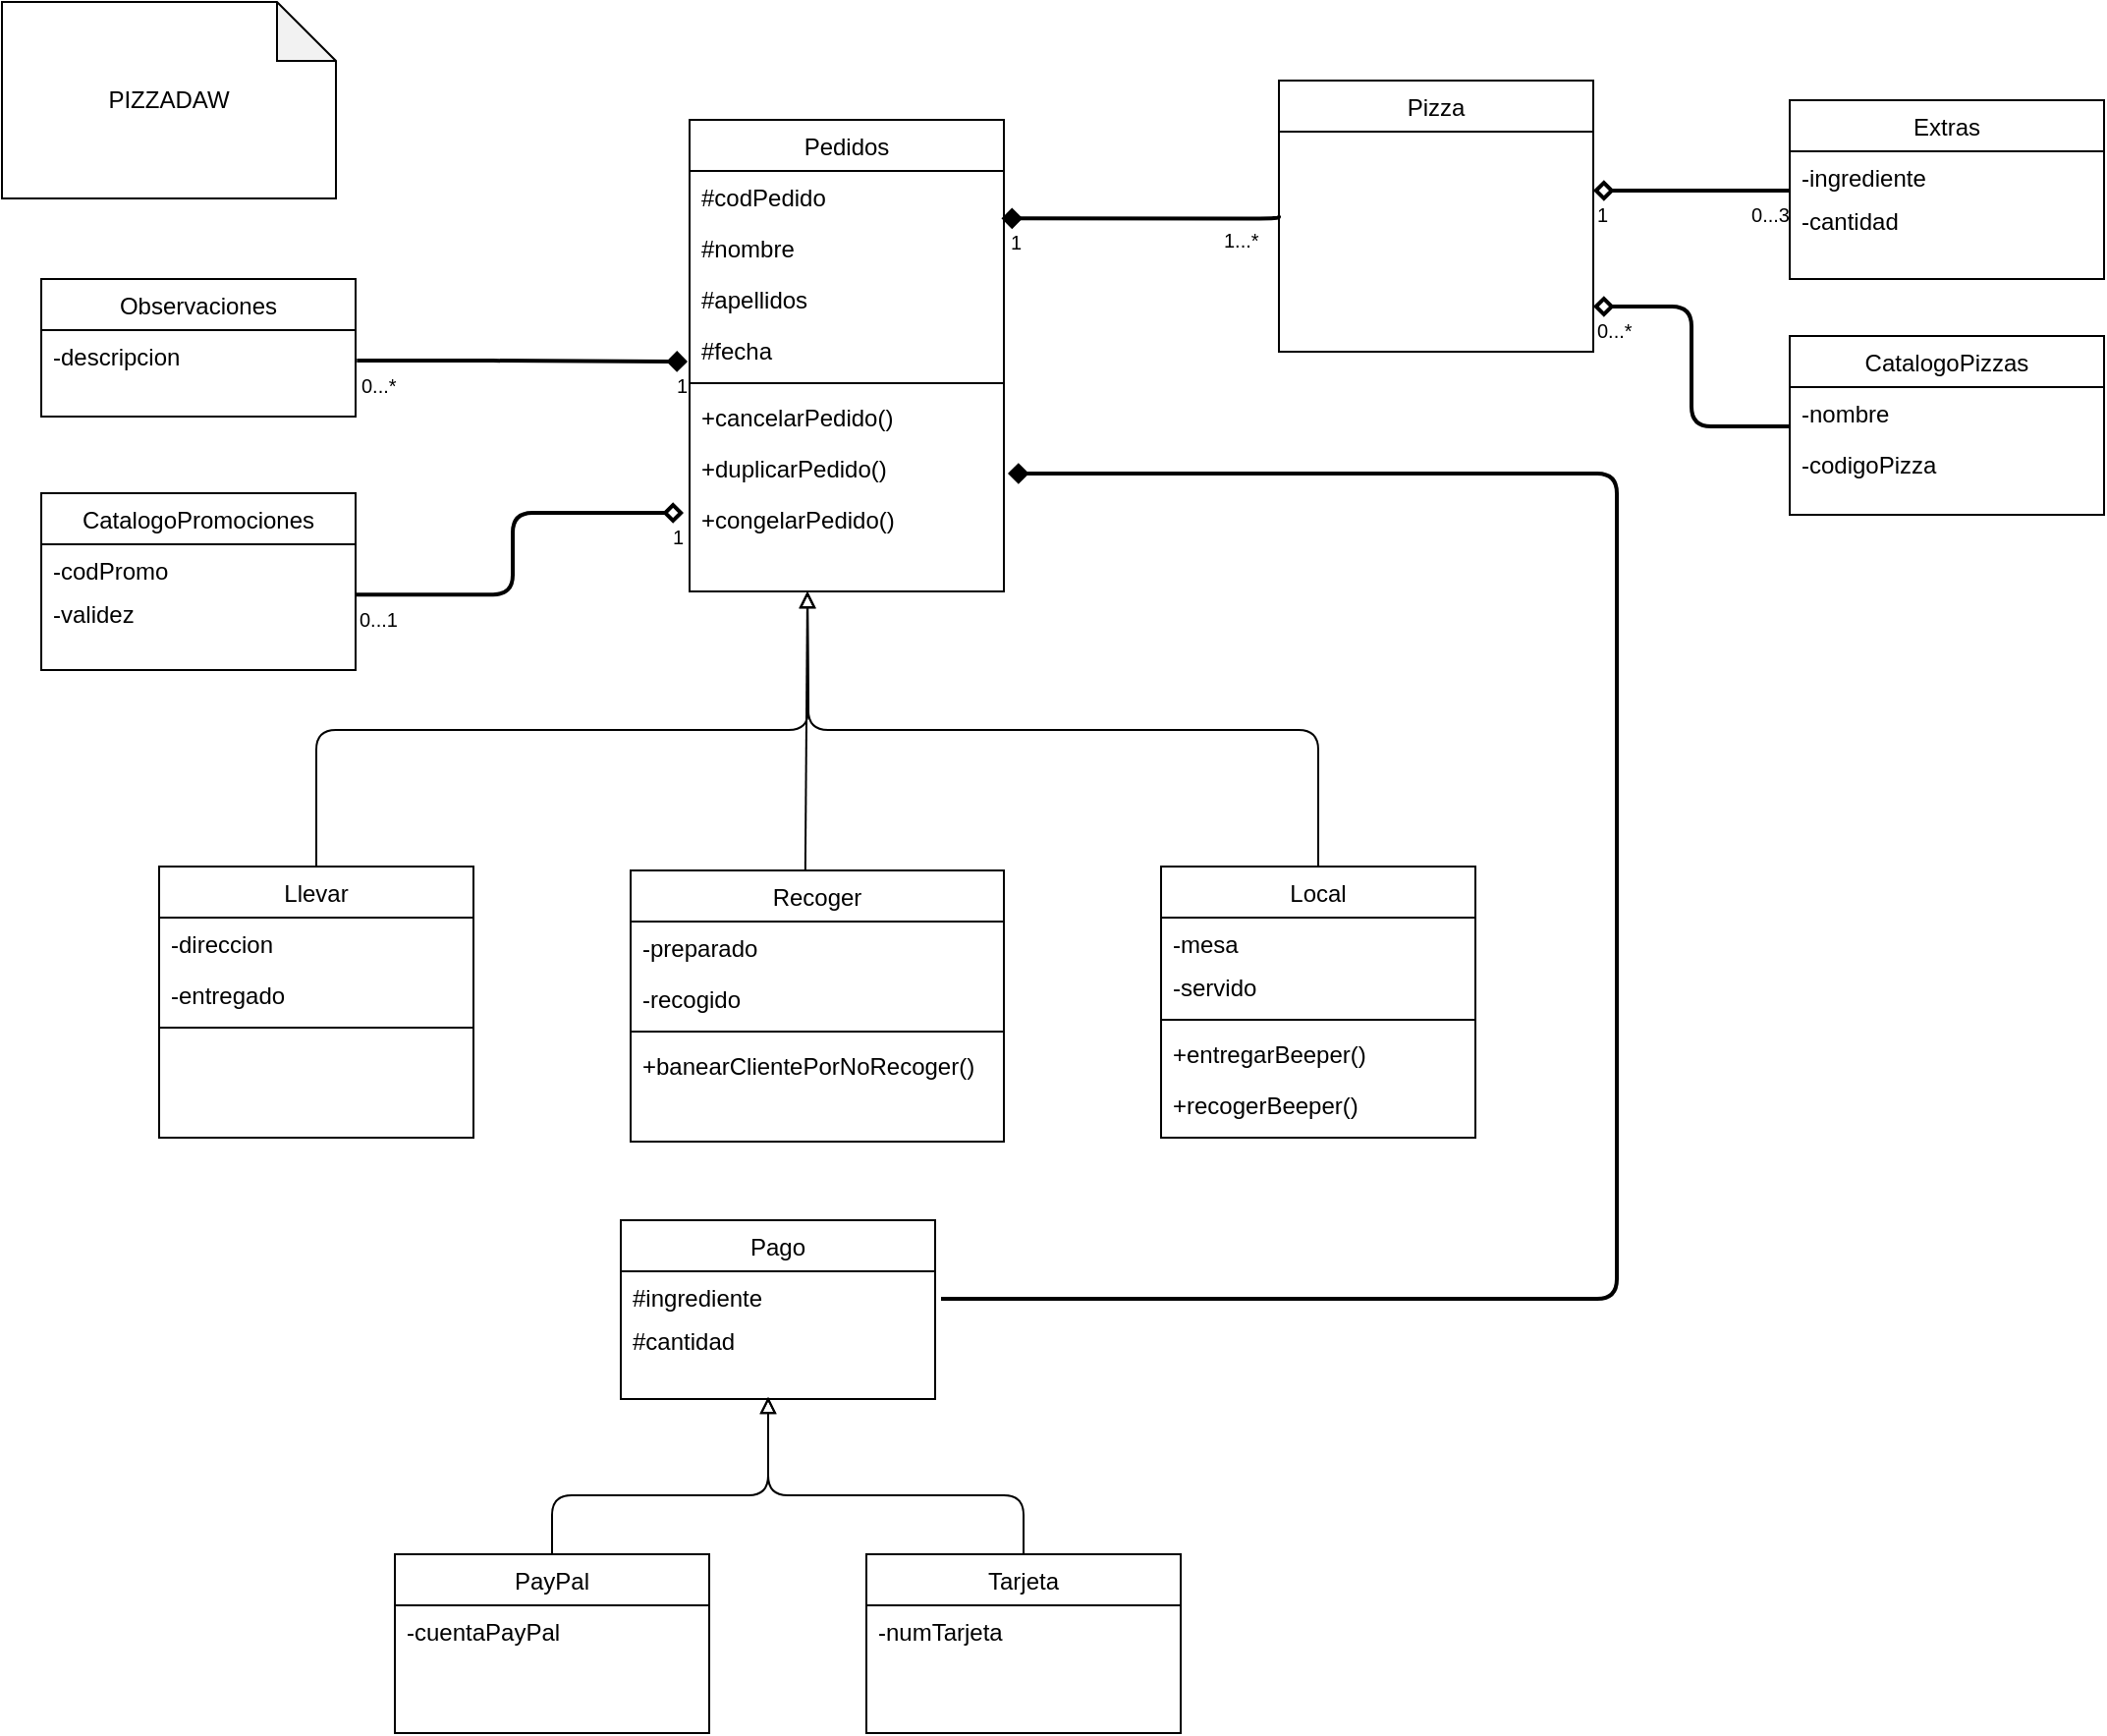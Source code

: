 <mxfile version="14.5.10" type="github">
  <diagram id="C5RBs43oDa-KdzZeNtuy" name="Page-1">
    <mxGraphModel dx="1673" dy="907" grid="1" gridSize="10" guides="1" tooltips="1" connect="1" arrows="1" fold="1" page="1" pageScale="1" pageWidth="1169" pageHeight="827" math="0" shadow="0">
      <root>
        <mxCell id="WIyWlLk6GJQsqaUBKTNV-0" />
        <mxCell id="WIyWlLk6GJQsqaUBKTNV-1" parent="WIyWlLk6GJQsqaUBKTNV-0" />
        <mxCell id="zkfFHV4jXpPFQw0GAbJ--0" value="Pedidos" style="swimlane;fontStyle=0;align=center;verticalAlign=top;childLayout=stackLayout;horizontal=1;startSize=26;horizontalStack=0;resizeParent=1;resizeLast=0;collapsible=1;marginBottom=0;rounded=0;shadow=0;strokeWidth=1;" parent="WIyWlLk6GJQsqaUBKTNV-1" vertex="1">
          <mxGeometry x="390" y="80" width="160" height="240" as="geometry">
            <mxRectangle x="340" y="80" width="160" height="26" as="alternateBounds" />
          </mxGeometry>
        </mxCell>
        <mxCell id="zkfFHV4jXpPFQw0GAbJ--1" value="#codPedido" style="text;align=left;verticalAlign=top;spacingLeft=4;spacingRight=4;overflow=hidden;rotatable=0;points=[[0,0.5],[1,0.5]];portConstraint=eastwest;fontStyle=0" parent="zkfFHV4jXpPFQw0GAbJ--0" vertex="1">
          <mxGeometry y="26" width="160" height="26" as="geometry" />
        </mxCell>
        <mxCell id="zkfFHV4jXpPFQw0GAbJ--2" value="#nombre" style="text;align=left;verticalAlign=top;spacingLeft=4;spacingRight=4;overflow=hidden;rotatable=0;points=[[0,0.5],[1,0.5]];portConstraint=eastwest;rounded=0;shadow=0;html=0;fontStyle=0" parent="zkfFHV4jXpPFQw0GAbJ--0" vertex="1">
          <mxGeometry y="52" width="160" height="26" as="geometry" />
        </mxCell>
        <mxCell id="iE6FMapl29Qg4c_nM3nC-20" value="#apellidos" style="text;align=left;verticalAlign=top;spacingLeft=4;spacingRight=4;overflow=hidden;rotatable=0;points=[[0,0.5],[1,0.5]];portConstraint=eastwest;rounded=0;shadow=0;html=0;fontStyle=0" vertex="1" parent="zkfFHV4jXpPFQw0GAbJ--0">
          <mxGeometry y="78" width="160" height="26" as="geometry" />
        </mxCell>
        <mxCell id="zkfFHV4jXpPFQw0GAbJ--3" value="#fecha" style="text;align=left;verticalAlign=top;spacingLeft=4;spacingRight=4;overflow=hidden;rotatable=0;points=[[0,0.5],[1,0.5]];portConstraint=eastwest;rounded=0;shadow=0;html=0;fontStyle=0" parent="zkfFHV4jXpPFQw0GAbJ--0" vertex="1">
          <mxGeometry y="104" width="160" height="26" as="geometry" />
        </mxCell>
        <mxCell id="zkfFHV4jXpPFQw0GAbJ--4" value="" style="line;html=1;strokeWidth=1;align=left;verticalAlign=middle;spacingTop=-1;spacingLeft=3;spacingRight=3;rotatable=0;labelPosition=right;points=[];portConstraint=eastwest;fontStyle=0" parent="zkfFHV4jXpPFQw0GAbJ--0" vertex="1">
          <mxGeometry y="130" width="160" height="8" as="geometry" />
        </mxCell>
        <mxCell id="iE6FMapl29Qg4c_nM3nC-21" value="+cancelarPedido()" style="text;align=left;verticalAlign=top;spacingLeft=4;spacingRight=4;overflow=hidden;rotatable=0;points=[[0,0.5],[1,0.5]];portConstraint=eastwest;rounded=0;shadow=0;html=0;fontStyle=0" vertex="1" parent="zkfFHV4jXpPFQw0GAbJ--0">
          <mxGeometry y="138" width="160" height="26" as="geometry" />
        </mxCell>
        <mxCell id="iE6FMapl29Qg4c_nM3nC-22" value="+duplicarPedido()" style="text;align=left;verticalAlign=top;spacingLeft=4;spacingRight=4;overflow=hidden;rotatable=0;points=[[0,0.5],[1,0.5]];portConstraint=eastwest;rounded=0;shadow=0;html=0;fontStyle=0" vertex="1" parent="zkfFHV4jXpPFQw0GAbJ--0">
          <mxGeometry y="164" width="160" height="26" as="geometry" />
        </mxCell>
        <mxCell id="iE6FMapl29Qg4c_nM3nC-23" value="+congelarPedido()" style="text;align=left;verticalAlign=top;spacingLeft=4;spacingRight=4;overflow=hidden;rotatable=0;points=[[0,0.5],[1,0.5]];portConstraint=eastwest;rounded=0;shadow=0;html=0;fontStyle=0" vertex="1" parent="zkfFHV4jXpPFQw0GAbJ--0">
          <mxGeometry y="190" width="160" height="26" as="geometry" />
        </mxCell>
        <mxCell id="iE6FMapl29Qg4c_nM3nC-0" value="PIZZADAW" style="shape=note;whiteSpace=wrap;html=1;backgroundOutline=1;darkOpacity=0.05;fontStyle=0" vertex="1" parent="WIyWlLk6GJQsqaUBKTNV-1">
          <mxGeometry x="40" y="20" width="170" height="100" as="geometry" />
        </mxCell>
        <mxCell id="iE6FMapl29Qg4c_nM3nC-1" value="Llevar" style="swimlane;fontStyle=0;align=center;verticalAlign=top;childLayout=stackLayout;horizontal=1;startSize=26;horizontalStack=0;resizeParent=1;resizeLast=0;collapsible=1;marginBottom=0;rounded=0;shadow=0;strokeWidth=1;" vertex="1" parent="WIyWlLk6GJQsqaUBKTNV-1">
          <mxGeometry x="120" y="460" width="160" height="138" as="geometry">
            <mxRectangle x="230" y="140" width="160" height="26" as="alternateBounds" />
          </mxGeometry>
        </mxCell>
        <mxCell id="iE6FMapl29Qg4c_nM3nC-2" value="-direccion" style="text;align=left;verticalAlign=top;spacingLeft=4;spacingRight=4;overflow=hidden;rotatable=0;points=[[0,0.5],[1,0.5]];portConstraint=eastwest;fontStyle=0" vertex="1" parent="iE6FMapl29Qg4c_nM3nC-1">
          <mxGeometry y="26" width="160" height="26" as="geometry" />
        </mxCell>
        <mxCell id="iE6FMapl29Qg4c_nM3nC-3" value="-entregado" style="text;align=left;verticalAlign=top;spacingLeft=4;spacingRight=4;overflow=hidden;rotatable=0;points=[[0,0.5],[1,0.5]];portConstraint=eastwest;rounded=0;shadow=0;html=0;fontStyle=0" vertex="1" parent="iE6FMapl29Qg4c_nM3nC-1">
          <mxGeometry y="52" width="160" height="26" as="geometry" />
        </mxCell>
        <mxCell id="iE6FMapl29Qg4c_nM3nC-5" value="" style="line;html=1;strokeWidth=1;align=left;verticalAlign=middle;spacingTop=-1;spacingLeft=3;spacingRight=3;rotatable=0;labelPosition=right;points=[];portConstraint=eastwest;fontStyle=0" vertex="1" parent="iE6FMapl29Qg4c_nM3nC-1">
          <mxGeometry y="78" width="160" height="8" as="geometry" />
        </mxCell>
        <mxCell id="iE6FMapl29Qg4c_nM3nC-13" value="Local" style="swimlane;fontStyle=0;align=center;verticalAlign=top;childLayout=stackLayout;horizontal=1;startSize=26;horizontalStack=0;resizeParent=1;resizeLast=0;collapsible=1;marginBottom=0;rounded=0;shadow=0;strokeWidth=1;" vertex="1" parent="WIyWlLk6GJQsqaUBKTNV-1">
          <mxGeometry x="630" y="460" width="160" height="138" as="geometry">
            <mxRectangle x="230" y="140" width="160" height="26" as="alternateBounds" />
          </mxGeometry>
        </mxCell>
        <mxCell id="iE6FMapl29Qg4c_nM3nC-14" value="-mesa" style="text;align=left;verticalAlign=top;spacingLeft=4;spacingRight=4;overflow=hidden;rotatable=0;points=[[0,0.5],[1,0.5]];portConstraint=eastwest;fontStyle=0" vertex="1" parent="iE6FMapl29Qg4c_nM3nC-13">
          <mxGeometry y="26" width="160" height="22" as="geometry" />
        </mxCell>
        <mxCell id="iE6FMapl29Qg4c_nM3nC-15" value="-servido" style="text;align=left;verticalAlign=top;spacingLeft=4;spacingRight=4;overflow=hidden;rotatable=0;points=[[0,0.5],[1,0.5]];portConstraint=eastwest;rounded=0;shadow=0;html=0;fontStyle=0" vertex="1" parent="iE6FMapl29Qg4c_nM3nC-13">
          <mxGeometry y="48" width="160" height="26" as="geometry" />
        </mxCell>
        <mxCell id="iE6FMapl29Qg4c_nM3nC-17" value="" style="line;html=1;strokeWidth=1;align=left;verticalAlign=middle;spacingTop=-1;spacingLeft=3;spacingRight=3;rotatable=0;labelPosition=right;points=[];portConstraint=eastwest;fontStyle=0" vertex="1" parent="iE6FMapl29Qg4c_nM3nC-13">
          <mxGeometry y="74" width="160" height="8" as="geometry" />
        </mxCell>
        <mxCell id="iE6FMapl29Qg4c_nM3nC-18" value="+entregarBeeper()" style="text;align=left;verticalAlign=top;spacingLeft=4;spacingRight=4;overflow=hidden;rotatable=0;points=[[0,0.5],[1,0.5]];portConstraint=eastwest;fontStyle=0" vertex="1" parent="iE6FMapl29Qg4c_nM3nC-13">
          <mxGeometry y="82" width="160" height="26" as="geometry" />
        </mxCell>
        <mxCell id="iE6FMapl29Qg4c_nM3nC-59" value="+recogerBeeper()" style="text;align=left;verticalAlign=top;spacingLeft=4;spacingRight=4;overflow=hidden;rotatable=0;points=[[0,0.5],[1,0.5]];portConstraint=eastwest;fontStyle=0" vertex="1" parent="iE6FMapl29Qg4c_nM3nC-13">
          <mxGeometry y="108" width="160" height="26" as="geometry" />
        </mxCell>
        <mxCell id="iE6FMapl29Qg4c_nM3nC-24" value="Pizza" style="swimlane;fontStyle=0;align=center;verticalAlign=top;childLayout=stackLayout;horizontal=1;startSize=26;horizontalStack=0;resizeParent=1;resizeLast=0;collapsible=1;marginBottom=0;rounded=0;shadow=0;strokeWidth=1;" vertex="1" parent="WIyWlLk6GJQsqaUBKTNV-1">
          <mxGeometry x="690" y="60" width="160" height="138" as="geometry">
            <mxRectangle x="230" y="140" width="160" height="26" as="alternateBounds" />
          </mxGeometry>
        </mxCell>
        <mxCell id="iE6FMapl29Qg4c_nM3nC-30" value="Extras" style="swimlane;fontStyle=0;align=center;verticalAlign=top;childLayout=stackLayout;horizontal=1;startSize=26;horizontalStack=0;resizeParent=1;resizeLast=0;collapsible=1;marginBottom=0;rounded=0;shadow=0;strokeWidth=1;" vertex="1" parent="WIyWlLk6GJQsqaUBKTNV-1">
          <mxGeometry x="950" y="70" width="160" height="91" as="geometry">
            <mxRectangle x="230" y="140" width="160" height="26" as="alternateBounds" />
          </mxGeometry>
        </mxCell>
        <mxCell id="iE6FMapl29Qg4c_nM3nC-31" value="-ingrediente" style="text;align=left;verticalAlign=top;spacingLeft=4;spacingRight=4;overflow=hidden;rotatable=0;points=[[0,0.5],[1,0.5]];portConstraint=eastwest;fontStyle=0" vertex="1" parent="iE6FMapl29Qg4c_nM3nC-30">
          <mxGeometry y="26" width="160" height="22" as="geometry" />
        </mxCell>
        <mxCell id="iE6FMapl29Qg4c_nM3nC-101" value="" style="verticalAlign=bottom;html=1;endArrow=none;strokeWidth=2;fillColor=#FFFFFF;startArrow=diamond;startFill=0;" edge="1" parent="iE6FMapl29Qg4c_nM3nC-30">
          <mxGeometry relative="1" as="geometry">
            <mxPoint x="-100" y="46" as="sourcePoint" />
            <mxPoint y="46" as="targetPoint" />
          </mxGeometry>
        </mxCell>
        <mxCell id="iE6FMapl29Qg4c_nM3nC-102" value="1" style="resizable=0;html=1;align=left;verticalAlign=top;labelBackgroundColor=none;fontSize=10" connectable="0" vertex="1" parent="iE6FMapl29Qg4c_nM3nC-101">
          <mxGeometry x="-1" relative="1" as="geometry" />
        </mxCell>
        <mxCell id="iE6FMapl29Qg4c_nM3nC-103" value="0...3" style="resizable=0;html=1;align=right;verticalAlign=top;labelBackgroundColor=none;fontSize=10" connectable="0" vertex="1" parent="iE6FMapl29Qg4c_nM3nC-101">
          <mxGeometry x="1" relative="1" as="geometry" />
        </mxCell>
        <mxCell id="iE6FMapl29Qg4c_nM3nC-53" value="-cantidad" style="text;align=left;verticalAlign=top;spacingLeft=4;spacingRight=4;overflow=hidden;rotatable=0;points=[[0,0.5],[1,0.5]];portConstraint=eastwest;fontStyle=0" vertex="1" parent="iE6FMapl29Qg4c_nM3nC-30">
          <mxGeometry y="48" width="160" height="22" as="geometry" />
        </mxCell>
        <mxCell id="iE6FMapl29Qg4c_nM3nC-42" value="CatalogoPromociones" style="swimlane;fontStyle=0;align=center;verticalAlign=top;childLayout=stackLayout;horizontal=1;startSize=26;horizontalStack=0;resizeParent=1;resizeLast=0;collapsible=1;marginBottom=0;rounded=0;shadow=0;strokeWidth=1;" vertex="1" parent="WIyWlLk6GJQsqaUBKTNV-1">
          <mxGeometry x="60" y="270" width="160" height="90" as="geometry">
            <mxRectangle x="230" y="140" width="160" height="26" as="alternateBounds" />
          </mxGeometry>
        </mxCell>
        <mxCell id="iE6FMapl29Qg4c_nM3nC-43" value="-codPromo" style="text;align=left;verticalAlign=top;spacingLeft=4;spacingRight=4;overflow=hidden;rotatable=0;points=[[0,0.5],[1,0.5]];portConstraint=eastwest;fontStyle=0" vertex="1" parent="iE6FMapl29Qg4c_nM3nC-42">
          <mxGeometry y="26" width="160" height="22" as="geometry" />
        </mxCell>
        <mxCell id="iE6FMapl29Qg4c_nM3nC-49" value="-validez" style="text;align=left;verticalAlign=top;spacingLeft=4;spacingRight=4;overflow=hidden;rotatable=0;points=[[0,0.5],[1,0.5]];portConstraint=eastwest;fontStyle=0" vertex="1" parent="iE6FMapl29Qg4c_nM3nC-42">
          <mxGeometry y="48" width="160" height="22" as="geometry" />
        </mxCell>
        <mxCell id="iE6FMapl29Qg4c_nM3nC-50" value="Observaciones" style="swimlane;fontStyle=0;align=center;verticalAlign=top;childLayout=stackLayout;horizontal=1;startSize=26;horizontalStack=0;resizeParent=1;resizeLast=0;collapsible=1;marginBottom=0;rounded=0;shadow=0;strokeWidth=1;" vertex="1" parent="WIyWlLk6GJQsqaUBKTNV-1">
          <mxGeometry x="60" y="161" width="160" height="70" as="geometry">
            <mxRectangle x="230" y="140" width="160" height="26" as="alternateBounds" />
          </mxGeometry>
        </mxCell>
        <mxCell id="iE6FMapl29Qg4c_nM3nC-51" value="-descripcion" style="text;align=left;verticalAlign=top;spacingLeft=4;spacingRight=4;overflow=hidden;rotatable=0;points=[[0,0.5],[1,0.5]];portConstraint=eastwest;fontStyle=0" vertex="1" parent="iE6FMapl29Qg4c_nM3nC-50">
          <mxGeometry y="26" width="160" height="22" as="geometry" />
        </mxCell>
        <mxCell id="iE6FMapl29Qg4c_nM3nC-60" value="Pago" style="swimlane;fontStyle=0;align=center;verticalAlign=top;childLayout=stackLayout;horizontal=1;startSize=26;horizontalStack=0;resizeParent=1;resizeLast=0;collapsible=1;marginBottom=0;rounded=0;shadow=0;strokeWidth=1;" vertex="1" parent="WIyWlLk6GJQsqaUBKTNV-1">
          <mxGeometry x="355" y="640" width="160" height="91" as="geometry">
            <mxRectangle x="230" y="140" width="160" height="26" as="alternateBounds" />
          </mxGeometry>
        </mxCell>
        <mxCell id="iE6FMapl29Qg4c_nM3nC-61" value="#ingrediente" style="text;align=left;verticalAlign=top;spacingLeft=4;spacingRight=4;overflow=hidden;rotatable=0;points=[[0,0.5],[1,0.5]];portConstraint=eastwest;fontStyle=0" vertex="1" parent="iE6FMapl29Qg4c_nM3nC-60">
          <mxGeometry y="26" width="160" height="22" as="geometry" />
        </mxCell>
        <mxCell id="iE6FMapl29Qg4c_nM3nC-62" value="#cantidad" style="text;align=left;verticalAlign=top;spacingLeft=4;spacingRight=4;overflow=hidden;rotatable=0;points=[[0,0.5],[1,0.5]];portConstraint=eastwest;fontStyle=0" vertex="1" parent="iE6FMapl29Qg4c_nM3nC-60">
          <mxGeometry y="48" width="160" height="22" as="geometry" />
        </mxCell>
        <mxCell id="iE6FMapl29Qg4c_nM3nC-63" value="PayPal" style="swimlane;fontStyle=0;align=center;verticalAlign=top;childLayout=stackLayout;horizontal=1;startSize=26;horizontalStack=0;resizeParent=1;resizeLast=0;collapsible=1;marginBottom=0;rounded=0;shadow=0;strokeWidth=1;" vertex="1" parent="WIyWlLk6GJQsqaUBKTNV-1">
          <mxGeometry x="240" y="810" width="160" height="91" as="geometry">
            <mxRectangle x="230" y="140" width="160" height="26" as="alternateBounds" />
          </mxGeometry>
        </mxCell>
        <mxCell id="iE6FMapl29Qg4c_nM3nC-64" value="-cuentaPayPal" style="text;align=left;verticalAlign=top;spacingLeft=4;spacingRight=4;overflow=hidden;rotatable=0;points=[[0,0.5],[1,0.5]];portConstraint=eastwest;fontStyle=0" vertex="1" parent="iE6FMapl29Qg4c_nM3nC-63">
          <mxGeometry y="26" width="160" height="22" as="geometry" />
        </mxCell>
        <mxCell id="iE6FMapl29Qg4c_nM3nC-66" value="Tarjeta" style="swimlane;fontStyle=0;align=center;verticalAlign=top;childLayout=stackLayout;horizontal=1;startSize=26;horizontalStack=0;resizeParent=1;resizeLast=0;collapsible=1;marginBottom=0;rounded=0;shadow=0;strokeWidth=1;" vertex="1" parent="WIyWlLk6GJQsqaUBKTNV-1">
          <mxGeometry x="480" y="810" width="160" height="91" as="geometry">
            <mxRectangle x="230" y="140" width="160" height="26" as="alternateBounds" />
          </mxGeometry>
        </mxCell>
        <mxCell id="iE6FMapl29Qg4c_nM3nC-67" value="-numTarjeta" style="text;align=left;verticalAlign=top;spacingLeft=4;spacingRight=4;overflow=hidden;rotatable=0;points=[[0,0.5],[1,0.5]];portConstraint=eastwest;fontStyle=0" vertex="1" parent="iE6FMapl29Qg4c_nM3nC-66">
          <mxGeometry y="26" width="160" height="22" as="geometry" />
        </mxCell>
        <mxCell id="iE6FMapl29Qg4c_nM3nC-69" value="" style="endArrow=block;html=1;fillColor=#FFFFFF;startArrow=none;exitX=0.468;exitY=0;exitDx=0;exitDy=0;endFill=0;exitPerimeter=0;" edge="1" parent="WIyWlLk6GJQsqaUBKTNV-1" source="iE6FMapl29Qg4c_nM3nC-7">
          <mxGeometry width="50" height="50" relative="1" as="geometry">
            <mxPoint x="475" y="679" as="sourcePoint" />
            <mxPoint x="450" y="320" as="targetPoint" />
          </mxGeometry>
        </mxCell>
        <mxCell id="iE6FMapl29Qg4c_nM3nC-7" value="Recoger" style="swimlane;fontStyle=0;align=center;verticalAlign=top;childLayout=stackLayout;horizontal=1;startSize=26;horizontalStack=0;resizeParent=1;resizeLast=0;collapsible=1;marginBottom=0;rounded=0;shadow=0;strokeWidth=1;" vertex="1" parent="WIyWlLk6GJQsqaUBKTNV-1">
          <mxGeometry x="360" y="462" width="190" height="138" as="geometry">
            <mxRectangle x="230" y="140" width="160" height="26" as="alternateBounds" />
          </mxGeometry>
        </mxCell>
        <mxCell id="iE6FMapl29Qg4c_nM3nC-8" value="-preparado" style="text;align=left;verticalAlign=top;spacingLeft=4;spacingRight=4;overflow=hidden;rotatable=0;points=[[0,0.5],[1,0.5]];portConstraint=eastwest;fontStyle=0" vertex="1" parent="iE6FMapl29Qg4c_nM3nC-7">
          <mxGeometry y="26" width="190" height="26" as="geometry" />
        </mxCell>
        <mxCell id="iE6FMapl29Qg4c_nM3nC-9" value="-recogido" style="text;align=left;verticalAlign=top;spacingLeft=4;spacingRight=4;overflow=hidden;rotatable=0;points=[[0,0.5],[1,0.5]];portConstraint=eastwest;rounded=0;shadow=0;html=0;fontStyle=0" vertex="1" parent="iE6FMapl29Qg4c_nM3nC-7">
          <mxGeometry y="52" width="190" height="26" as="geometry" />
        </mxCell>
        <mxCell id="iE6FMapl29Qg4c_nM3nC-11" value="" style="line;html=1;strokeWidth=1;align=left;verticalAlign=middle;spacingTop=-1;spacingLeft=3;spacingRight=3;rotatable=0;labelPosition=right;points=[];portConstraint=eastwest;fontStyle=0" vertex="1" parent="iE6FMapl29Qg4c_nM3nC-7">
          <mxGeometry y="78" width="190" height="8" as="geometry" />
        </mxCell>
        <mxCell id="iE6FMapl29Qg4c_nM3nC-12" value="+banearClientePorNoRecoger()" style="text;align=left;verticalAlign=top;spacingLeft=4;spacingRight=4;overflow=hidden;rotatable=0;points=[[0,0.5],[1,0.5]];portConstraint=eastwest;fontStyle=0" vertex="1" parent="iE6FMapl29Qg4c_nM3nC-7">
          <mxGeometry y="86" width="190" height="26" as="geometry" />
        </mxCell>
        <mxCell id="iE6FMapl29Qg4c_nM3nC-71" value="" style="endArrow=block;html=1;fillColor=#FFFFFF;startArrow=none;exitX=0.5;exitY=0;exitDx=0;exitDy=0;endFill=0;edgeStyle=orthogonalEdgeStyle;" edge="1" parent="WIyWlLk6GJQsqaUBKTNV-1" source="iE6FMapl29Qg4c_nM3nC-1">
          <mxGeometry width="50" height="50" relative="1" as="geometry">
            <mxPoint x="465" y="512" as="sourcePoint" />
            <mxPoint x="450" y="320" as="targetPoint" />
          </mxGeometry>
        </mxCell>
        <mxCell id="iE6FMapl29Qg4c_nM3nC-72" value="" style="endArrow=block;html=1;fillColor=#FFFFFF;startArrow=none;exitX=0.5;exitY=0;exitDx=0;exitDy=0;endFill=0;edgeStyle=orthogonalEdgeStyle;" edge="1" parent="WIyWlLk6GJQsqaUBKTNV-1" source="iE6FMapl29Qg4c_nM3nC-13">
          <mxGeometry width="50" height="50" relative="1" as="geometry">
            <mxPoint x="210" y="510" as="sourcePoint" />
            <mxPoint x="450" y="320" as="targetPoint" />
          </mxGeometry>
        </mxCell>
        <mxCell id="iE6FMapl29Qg4c_nM3nC-73" value="" style="edgeStyle=segmentEdgeStyle;endArrow=block;html=1;fillColor=#FFFFFF;exitX=0.5;exitY=0;exitDx=0;exitDy=0;endFill=0;" edge="1" parent="WIyWlLk6GJQsqaUBKTNV-1" source="iE6FMapl29Qg4c_nM3nC-63">
          <mxGeometry width="50" height="50" relative="1" as="geometry">
            <mxPoint x="350" y="690" as="sourcePoint" />
            <mxPoint x="430" y="730" as="targetPoint" />
            <Array as="points">
              <mxPoint x="320" y="780" />
              <mxPoint x="430" y="780" />
            </Array>
          </mxGeometry>
        </mxCell>
        <mxCell id="iE6FMapl29Qg4c_nM3nC-75" value="" style="edgeStyle=segmentEdgeStyle;endArrow=block;html=1;fillColor=#FFFFFF;exitX=0.5;exitY=0;exitDx=0;exitDy=0;endFill=0;" edge="1" parent="WIyWlLk6GJQsqaUBKTNV-1">
          <mxGeometry width="50" height="50" relative="1" as="geometry">
            <mxPoint x="560" y="810" as="sourcePoint" />
            <mxPoint x="430" y="730" as="targetPoint" />
            <Array as="points">
              <mxPoint x="560" y="780" />
              <mxPoint x="430" y="780" />
            </Array>
          </mxGeometry>
        </mxCell>
        <mxCell id="iE6FMapl29Qg4c_nM3nC-91" value="" style="verticalAlign=bottom;html=1;endArrow=diamond;edgeStyle=orthogonalEdgeStyle;strokeWidth=2;fillColor=#FFFFFF;exitX=1.004;exitY=0.706;exitDx=0;exitDy=0;exitPerimeter=0;endFill=1;" edge="1" parent="WIyWlLk6GJQsqaUBKTNV-1" source="iE6FMapl29Qg4c_nM3nC-51">
          <mxGeometry relative="1" as="geometry">
            <mxPoint x="230.0" y="208" as="sourcePoint" />
            <mxPoint x="389" y="203" as="targetPoint" />
            <Array as="points">
              <mxPoint x="280" y="203" />
              <mxPoint x="389" y="203" />
            </Array>
          </mxGeometry>
        </mxCell>
        <mxCell id="iE6FMapl29Qg4c_nM3nC-92" value="0...*" style="resizable=0;html=1;align=left;verticalAlign=top;labelBackgroundColor=none;fontSize=10" connectable="0" vertex="1" parent="iE6FMapl29Qg4c_nM3nC-91">
          <mxGeometry x="-1" relative="1" as="geometry" />
        </mxCell>
        <mxCell id="iE6FMapl29Qg4c_nM3nC-93" value="1" style="resizable=0;html=1;align=right;verticalAlign=top;labelBackgroundColor=none;fontSize=10" connectable="0" vertex="1" parent="iE6FMapl29Qg4c_nM3nC-91">
          <mxGeometry x="1" relative="1" as="geometry" />
        </mxCell>
        <mxCell id="iE6FMapl29Qg4c_nM3nC-95" value="" style="verticalAlign=bottom;html=1;endArrow=diamond;edgeStyle=orthogonalEdgeStyle;strokeWidth=2;fillColor=#FFFFFF;exitX=1;exitY=0.5;exitDx=0;exitDy=0;entryX=0.992;entryY=-0.071;entryDx=0;entryDy=0;entryPerimeter=0;endFill=1;" edge="1" parent="WIyWlLk6GJQsqaUBKTNV-1" target="zkfFHV4jXpPFQw0GAbJ--2">
          <mxGeometry relative="1" as="geometry">
            <mxPoint x="690" y="128.76" as="sourcePoint" />
            <mxPoint x="554" y="131" as="targetPoint" />
            <Array as="points">
              <mxPoint x="690" y="130" />
            </Array>
          </mxGeometry>
        </mxCell>
        <mxCell id="iE6FMapl29Qg4c_nM3nC-96" value="1...*" style="resizable=0;html=1;align=left;verticalAlign=top;labelBackgroundColor=none;fontSize=10" connectable="0" vertex="1" parent="iE6FMapl29Qg4c_nM3nC-95">
          <mxGeometry x="-1" relative="1" as="geometry">
            <mxPoint x="-30" as="offset" />
          </mxGeometry>
        </mxCell>
        <mxCell id="iE6FMapl29Qg4c_nM3nC-97" value="1" style="resizable=0;html=1;align=right;verticalAlign=top;labelBackgroundColor=none;fontSize=10" connectable="0" vertex="1" parent="iE6FMapl29Qg4c_nM3nC-95">
          <mxGeometry x="1" relative="1" as="geometry">
            <mxPoint x="11" as="offset" />
          </mxGeometry>
        </mxCell>
        <mxCell id="iE6FMapl29Qg4c_nM3nC-98" value="" style="verticalAlign=bottom;html=1;endArrow=diamond;edgeStyle=orthogonalEdgeStyle;strokeWidth=2;fillColor=#FFFFFF;exitX=1.001;exitY=0.162;exitDx=0;exitDy=0;exitPerimeter=0;endFill=0;" edge="1" parent="WIyWlLk6GJQsqaUBKTNV-1" source="iE6FMapl29Qg4c_nM3nC-49">
          <mxGeometry relative="1" as="geometry">
            <mxPoint x="310" y="240" as="sourcePoint" />
            <mxPoint x="387" y="280" as="targetPoint" />
            <Array as="points">
              <mxPoint x="300" y="322" />
              <mxPoint x="300" y="280" />
              <mxPoint x="387" y="280" />
            </Array>
          </mxGeometry>
        </mxCell>
        <mxCell id="iE6FMapl29Qg4c_nM3nC-99" value="0...1" style="resizable=0;html=1;align=left;verticalAlign=top;labelBackgroundColor=none;fontSize=10" connectable="0" vertex="1" parent="iE6FMapl29Qg4c_nM3nC-98">
          <mxGeometry x="-1" relative="1" as="geometry" />
        </mxCell>
        <mxCell id="iE6FMapl29Qg4c_nM3nC-100" value="1" style="resizable=0;html=1;align=right;verticalAlign=top;labelBackgroundColor=none;fontSize=10" connectable="0" vertex="1" parent="iE6FMapl29Qg4c_nM3nC-98">
          <mxGeometry x="1" relative="1" as="geometry" />
        </mxCell>
        <mxCell id="iE6FMapl29Qg4c_nM3nC-104" value="" style="verticalAlign=bottom;html=1;endArrow=none;edgeStyle=orthogonalEdgeStyle;strokeWidth=2;fillColor=#FFFFFF;exitX=1;exitY=0.75;exitDx=0;exitDy=0;startArrow=diamond;startFill=1;" edge="1" parent="WIyWlLk6GJQsqaUBKTNV-1">
          <mxGeometry x="-0.017" y="10" relative="1" as="geometry">
            <mxPoint x="552" y="260" as="sourcePoint" />
            <mxPoint x="518" y="680" as="targetPoint" />
            <Array as="points">
              <mxPoint x="862" y="260" />
              <mxPoint x="862" y="680" />
              <mxPoint x="518" y="680" />
            </Array>
            <mxPoint as="offset" />
          </mxGeometry>
        </mxCell>
        <mxCell id="iE6FMapl29Qg4c_nM3nC-107" value="CatalogoPizzas" style="swimlane;fontStyle=0;align=center;verticalAlign=top;childLayout=stackLayout;horizontal=1;startSize=26;horizontalStack=0;resizeParent=1;resizeLast=0;collapsible=1;marginBottom=0;rounded=0;shadow=0;strokeWidth=1;" vertex="1" parent="WIyWlLk6GJQsqaUBKTNV-1">
          <mxGeometry x="950" y="190" width="160" height="91" as="geometry">
            <mxRectangle x="230" y="140" width="160" height="26" as="alternateBounds" />
          </mxGeometry>
        </mxCell>
        <mxCell id="iE6FMapl29Qg4c_nM3nC-109" value="" style="verticalAlign=bottom;html=1;endArrow=none;strokeWidth=2;fillColor=#FFFFFF;startArrow=diamond;startFill=0;edgeStyle=orthogonalEdgeStyle;" edge="1" parent="iE6FMapl29Qg4c_nM3nC-107">
          <mxGeometry relative="1" as="geometry">
            <mxPoint x="-100" y="-15" as="sourcePoint" />
            <mxPoint y="46" as="targetPoint" />
            <Array as="points">
              <mxPoint x="-50" y="-15" />
              <mxPoint x="-50" y="46" />
            </Array>
          </mxGeometry>
        </mxCell>
        <mxCell id="iE6FMapl29Qg4c_nM3nC-110" value="0...*" style="resizable=0;html=1;align=left;verticalAlign=top;labelBackgroundColor=none;fontSize=10" connectable="0" vertex="1" parent="iE6FMapl29Qg4c_nM3nC-109">
          <mxGeometry x="-1" relative="1" as="geometry" />
        </mxCell>
        <mxCell id="iE6FMapl29Qg4c_nM3nC-113" value="-nombre" style="text;align=left;verticalAlign=top;spacingLeft=4;spacingRight=4;overflow=hidden;rotatable=0;points=[[0,0.5],[1,0.5]];portConstraint=eastwest;rounded=0;shadow=0;html=0;fontStyle=0" vertex="1" parent="iE6FMapl29Qg4c_nM3nC-107">
          <mxGeometry y="26" width="160" height="26" as="geometry" />
        </mxCell>
        <mxCell id="iE6FMapl29Qg4c_nM3nC-114" value="-codigoPizza" style="text;align=left;verticalAlign=top;spacingLeft=4;spacingRight=4;overflow=hidden;rotatable=0;points=[[0,0.5],[1,0.5]];portConstraint=eastwest;fontStyle=0" vertex="1" parent="iE6FMapl29Qg4c_nM3nC-107">
          <mxGeometry y="52" width="160" height="22" as="geometry" />
        </mxCell>
      </root>
    </mxGraphModel>
  </diagram>
</mxfile>
